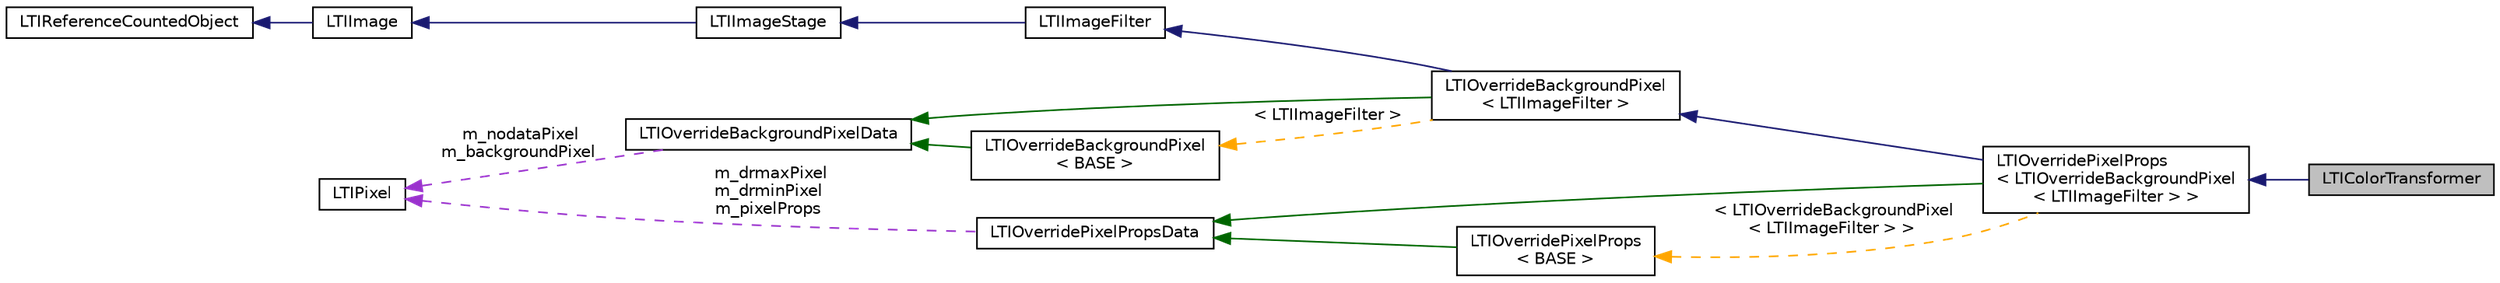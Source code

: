digraph "LTIColorTransformer"
{
  bgcolor="transparent";
  edge [fontname="Helvetica",fontsize="10",labelfontname="Helvetica",labelfontsize="10"];
  node [fontname="Helvetica",fontsize="10",shape=record];
  rankdir="LR";
  Node1 [label="LTIColorTransformer",height=0.2,width=0.4,color="black", fillcolor="grey75", style="filled" fontcolor="black"];
  Node2 -> Node1 [dir="back",color="midnightblue",fontsize="10",style="solid",fontname="Helvetica"];
  Node2 [label="LTIOverridePixelProps\l\< LTIOverrideBackgroundPixel\l\< LTIImageFilter \> \>",height=0.2,width=0.4,color="black",URL="$a00091.html"];
  Node3 -> Node2 [dir="back",color="midnightblue",fontsize="10",style="solid",fontname="Helvetica"];
  Node3 [label="LTIOverrideBackgroundPixel\l\< LTIImageFilter \>",height=0.2,width=0.4,color="black",URL="$a00075.html"];
  Node4 -> Node3 [dir="back",color="midnightblue",fontsize="10",style="solid",fontname="Helvetica"];
  Node4 [label="LTIImageFilter",height=0.2,width=0.4,color="black",URL="$a00053.html",tooltip="abstract class for implementing an image transform "];
  Node5 -> Node4 [dir="back",color="midnightblue",fontsize="10",style="solid",fontname="Helvetica"];
  Node5 [label="LTIImageStage",height=0.2,width=0.4,color="black",URL="$a00055.html",tooltip="abstract class for decoding from an image "];
  Node6 -> Node5 [dir="back",color="midnightblue",fontsize="10",style="solid",fontname="Helvetica"];
  Node6 [label="LTIImage",height=0.2,width=0.4,color="black",URL="$a00052.html",tooltip="abstract class representing an image "];
  Node7 -> Node6 [dir="back",color="midnightblue",fontsize="10",style="solid",fontname="Helvetica"];
  Node7 [label="LTIReferenceCountedObject",height=0.2,width=0.4,color="black",URL="$a00100.html",tooltip="LTIReferenceCountedObject is a base class for implementing reference counting. "];
  Node8 -> Node3 [dir="back",color="darkgreen",fontsize="10",style="solid",fontname="Helvetica"];
  Node8 [label="LTIOverrideBackgroundPixelData",height=0.2,width=0.4,color="black",URL="$a00076.html"];
  Node9 -> Node8 [dir="back",color="darkorchid3",fontsize="10",style="dashed",label=" m_nodataPixel\nm_backgroundPixel" ,fontname="Helvetica"];
  Node9 [label="LTIPixel",height=0.2,width=0.4,color="black",URL="$a00095.html",tooltip="basic properties of a pixel "];
  Node10 -> Node3 [dir="back",color="orange",fontsize="10",style="dashed",label=" \< LTIImageFilter \>" ,fontname="Helvetica"];
  Node10 [label="LTIOverrideBackgroundPixel\l\< BASE \>",height=0.2,width=0.4,color="black",URL="$a00075.html"];
  Node8 -> Node10 [dir="back",color="darkgreen",fontsize="10",style="solid",fontname="Helvetica"];
  Node11 -> Node2 [dir="back",color="darkgreen",fontsize="10",style="solid",fontname="Helvetica"];
  Node11 [label="LTIOverridePixelPropsData",height=0.2,width=0.4,color="black",URL="$a00092.html"];
  Node9 -> Node11 [dir="back",color="darkorchid3",fontsize="10",style="dashed",label=" m_drmaxPixel\nm_drminPixel\nm_pixelProps" ,fontname="Helvetica"];
  Node12 -> Node2 [dir="back",color="orange",fontsize="10",style="dashed",label=" \< LTIOverrideBackgroundPixel\l\< LTIImageFilter \> \>" ,fontname="Helvetica"];
  Node12 [label="LTIOverridePixelProps\l\< BASE \>",height=0.2,width=0.4,color="black",URL="$a00091.html"];
  Node11 -> Node12 [dir="back",color="darkgreen",fontsize="10",style="solid",fontname="Helvetica"];
}

